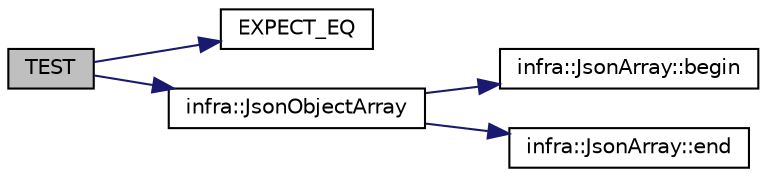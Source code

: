 digraph "TEST"
{
 // INTERACTIVE_SVG=YES
  edge [fontname="Helvetica",fontsize="10",labelfontname="Helvetica",labelfontsize="10"];
  node [fontname="Helvetica",fontsize="10",shape=record];
  rankdir="LR";
  Node182 [label="TEST",height=0.2,width=0.4,color="black", fillcolor="grey75", style="filled", fontcolor="black"];
  Node182 -> Node183 [color="midnightblue",fontsize="10",style="solid",fontname="Helvetica"];
  Node183 [label="EXPECT_EQ",height=0.2,width=0.4,color="black", fillcolor="white", style="filled",URL="$d6/def/_test_json_8cpp.html#a82745227e2f0a8edbb4ae630d88a8e86"];
  Node182 -> Node184 [color="midnightblue",fontsize="10",style="solid",fontname="Helvetica"];
  Node184 [label="infra::JsonObjectArray",height=0.2,width=0.4,color="black", fillcolor="white", style="filled",URL="$d0/de3/namespaceinfra.html#af74dab01033da2b88a801af783a2aed9"];
  Node184 -> Node185 [color="midnightblue",fontsize="10",style="solid",fontname="Helvetica"];
  Node185 [label="infra::JsonArray::begin",height=0.2,width=0.4,color="black", fillcolor="white", style="filled",URL="$d4/d83/classinfra_1_1_json_array.html#a9b73be811ca6ba38a72e5b47c613fa4d"];
  Node184 -> Node186 [color="midnightblue",fontsize="10",style="solid",fontname="Helvetica"];
  Node186 [label="infra::JsonArray::end",height=0.2,width=0.4,color="black", fillcolor="white", style="filled",URL="$d4/d83/classinfra_1_1_json_array.html#a3e406239bbf4ff4f3b9fb7896a38038e"];
}
